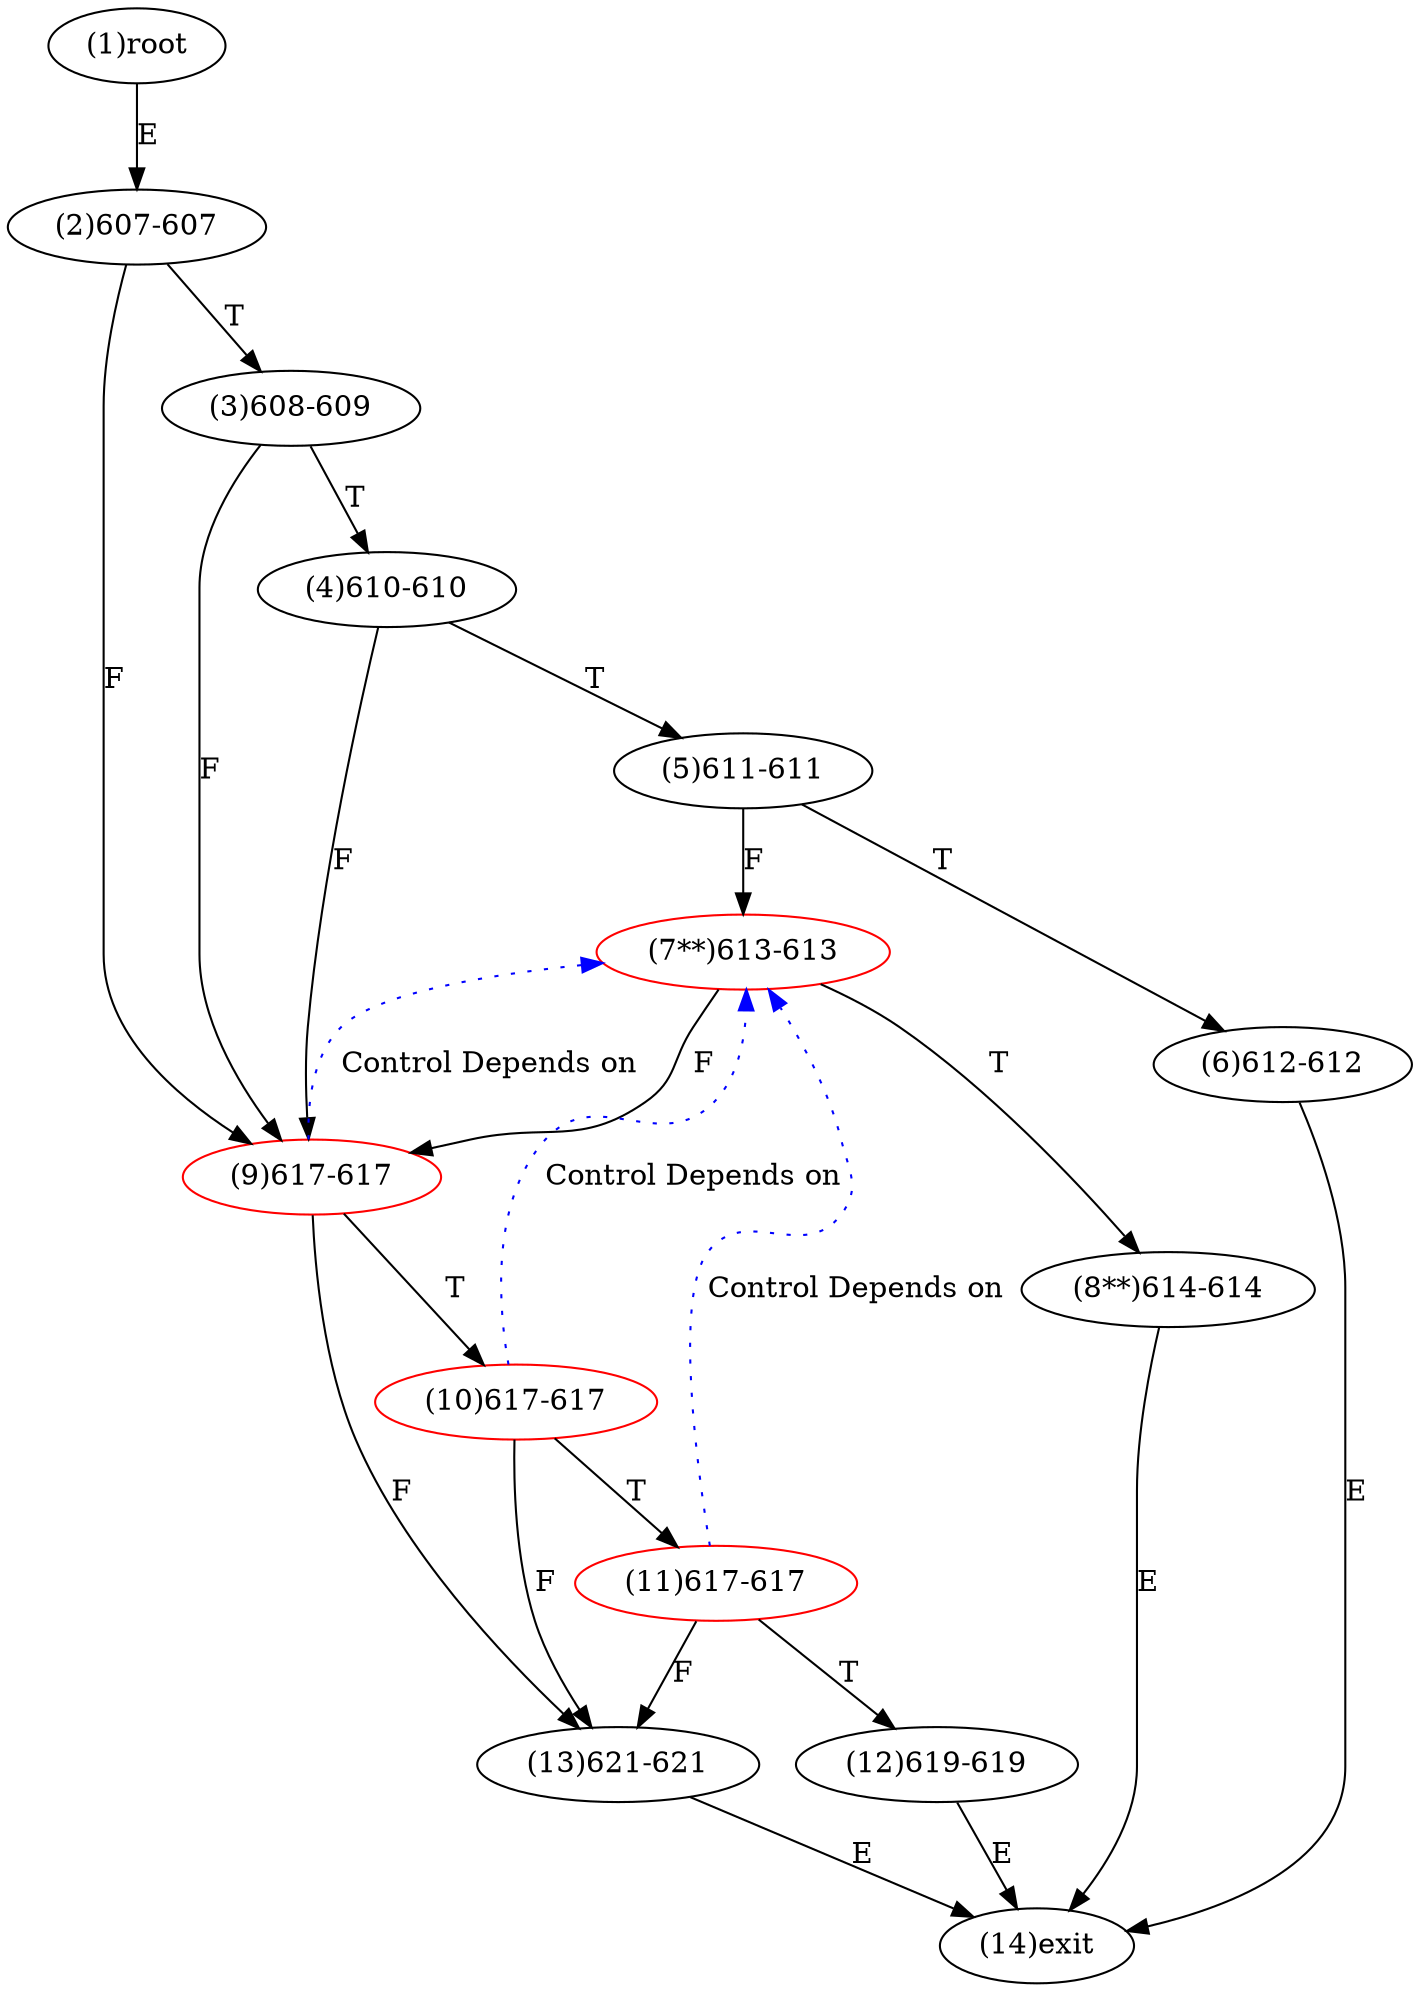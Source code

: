 digraph "" { 
1[ label="(1)root"];
2[ label="(2)607-607"];
3[ label="(3)608-609"];
4[ label="(4)610-610"];
5[ label="(5)611-611"];
6[ label="(6)612-612"];
7[ label="(7**)613-613",color=red];
8[ label="(8**)614-614"];
9[ label="(9)617-617",color=red];
10[ label="(10)617-617",color=red];
11[ label="(11)617-617",color=red];
12[ label="(12)619-619"];
13[ label="(13)621-621"];
14[ label="(14)exit"];
1->2[ label="E"];
2->9[ label="F"];
2->3[ label="T"];
3->9[ label="F"];
3->4[ label="T"];
4->9[ label="F"];
4->5[ label="T"];
5->7[ label="F"];
5->6[ label="T"];
6->14[ label="E"];
7->9[ label="F"];
7->8[ label="T"];
8->14[ label="E"];
9->13[ label="F"];
9->10[ label="T"];
10->13[ label="F"];
10->11[ label="T"];
11->13[ label="F"];
11->12[ label="T"];
12->14[ label="E"];
13->14[ label="E"];
9->7[ color="blue" label="Control Depends on" style = dotted ];
10->7[ color="blue" label="Control Depends on" style = dotted ];
11->7[ color="blue" label="Control Depends on" style = dotted ];
}